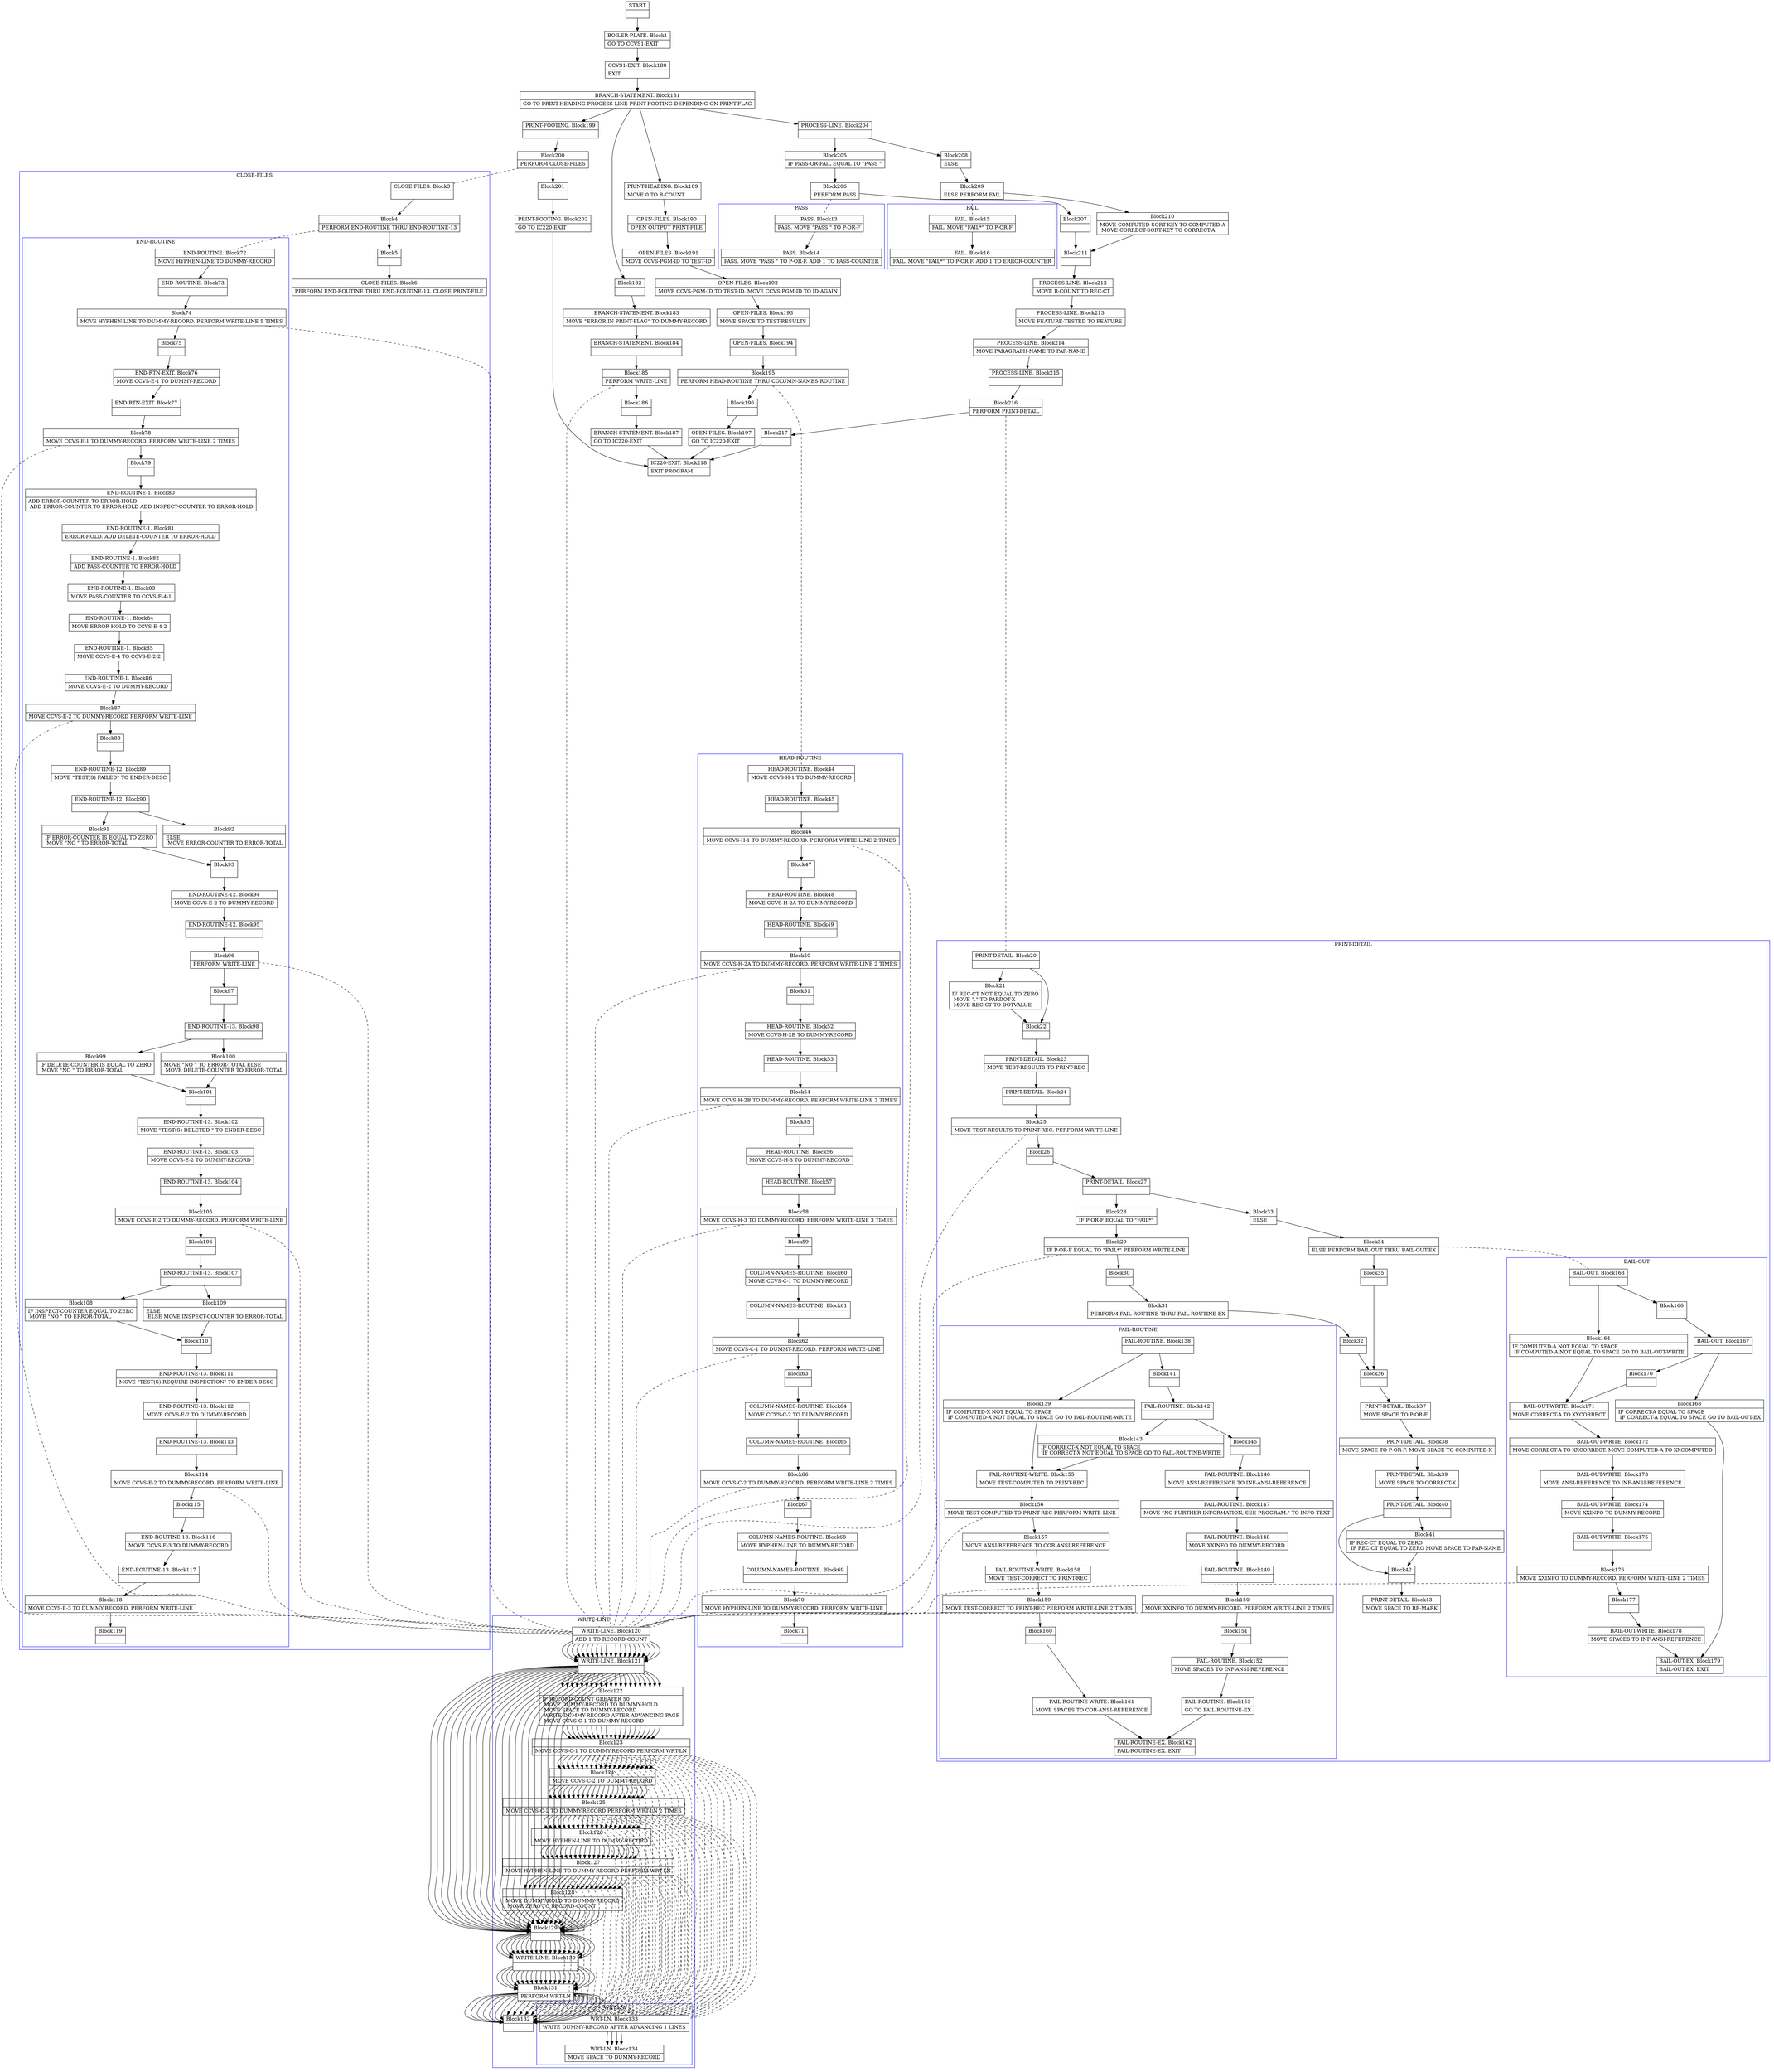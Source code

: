 digraph Cfg {
compound=true;
node [
shape = "record"
]

edge [
arrowtail = "empty"
]
Block0 [
label = "{START|}"
]
Block1 [
label = "{BOILER-PLATE. Block1|    GO TO CCVS1-EXIT\l}"
]
Block180 [
label = "{CCVS1-EXIT. Block180|    EXIT\l}"
]
Block181 [
label = "{BRANCH-STATEMENT. Block181|    GO TO PRINT-HEADING  PROCESS-LINE  PRINT-FOOTING          DEPENDING ON PRINT-FLAG\l}"
]
Block182 [
label = "{Block182|}"
]
Block183 [
label = "{BRANCH-STATEMENT. Block183|    MOVE \"ERROR IN PRINT-FLAG\" TO DUMMY-RECORD\l}"
]
Block184 [
label = "{BRANCH-STATEMENT. Block184|}"
]
Block185 [
label = "{Block185|    PERFORM WRITE-LINE\l}"
]
subgraph cluster_29{
color = blue;
label = "WRITE-LINE";
Block120 [
label = "{WRITE-LINE. Block120|    ADD 1 TO RECORD-COUNT\l}"
]
Block121 [
label = "{WRITE-LINE. Block121|}"
]
Block122 [
label = "{Block122|    IF RECORD-COUNT GREATER 50\l        MOVE DUMMY-RECORD TO DUMMY-HOLD\l        MOVE SPACE TO DUMMY-RECORD\l        WRITE DUMMY-RECORD AFTER ADVANCING PAGE\l        MOVE CCVS-C-1 TO DUMMY-RECORD\l}"
]
Block123 [
label = "{Block123|        MOVE CCVS-C-1 TO DUMMY-RECORD PERFORM WRT-LN\l}"
]
subgraph cluster_20{
color = blue;
label = "WRT-LN";
Block133 [
label = "{WRT-LN. Block133|    WRITE    DUMMY-RECORD AFTER ADVANCING 1 LINES\l}"
]
Block134 [
label = "{WRT-LN. Block134|    MOVE SPACE TO DUMMY-RECORD\l}"
]
Block133 -> Block134

}
Block123 -> Block133 [style=dashed, arrowhead=none]

Block124 [
label = "{Block124|        MOVE CCVS-C-2 TO DUMMY-RECORD\l}"
]
Block125 [
label = "{Block125|        MOVE CCVS-C-2 TO DUMMY-RECORD PERFORM WRT-LN 2 TIMES\l}"
]
subgraph cluster_21{
color = blue;
label = "WRT-LN";
Block133 [
label = "{WRT-LN. Block133|    WRITE    DUMMY-RECORD AFTER ADVANCING 1 LINES\l}"
]
Block134 [
label = "{WRT-LN. Block134|    MOVE SPACE TO DUMMY-RECORD\l}"
]
Block133 -> Block134

}
Block125 -> Block133 [style=dashed, arrowhead=none]

Block126 [
label = "{Block126|        MOVE HYPHEN-LINE TO DUMMY-RECORD\l}"
]
Block127 [
label = "{Block127|        MOVE HYPHEN-LINE TO DUMMY-RECORD PERFORM WRT-LN\l}"
]
subgraph cluster_22{
color = blue;
label = "WRT-LN";
Block133 [
label = "{WRT-LN. Block133|    WRITE    DUMMY-RECORD AFTER ADVANCING 1 LINES\l}"
]
Block134 [
label = "{WRT-LN. Block134|    MOVE SPACE TO DUMMY-RECORD\l}"
]
Block133 -> Block134

}
Block127 -> Block133 [style=dashed, arrowhead=none]

Block128 [
label = "{Block128|        MOVE DUMMY-HOLD TO DUMMY-RECORD\l        MOVE ZERO TO RECORD-COUNT\l}"
]
Block129 [
label = "{Block129|}"
]
Block130 [
label = "{WRITE-LINE. Block130|}"
]
Block131 [
label = "{Block131|    PERFORM WRT-LN\l}"
]
subgraph cluster_23{
color = blue;
label = "WRT-LN";
Block133 [
label = "{WRT-LN. Block133|    WRITE    DUMMY-RECORD AFTER ADVANCING 1 LINES\l}"
]
Block134 [
label = "{WRT-LN. Block134|    MOVE SPACE TO DUMMY-RECORD\l}"
]
Block133 -> Block134

}
Block131 -> Block133 [style=dashed, arrowhead=none]

Block132 [
label = "{Block132|}"
]
Block120 -> Block121
Block121 -> Block122
Block121 -> Block129
Block122 -> Block123
Block123 -> Block124
Block124 -> Block125
Block125 -> Block126
Block126 -> Block127
Block127 -> Block128
Block128 -> Block129
Block129 -> Block130
Block130 -> Block131
Block131 -> Block132

}
Block185 -> Block120 [style=dashed, arrowhead=none]

Block186 [
label = "{Block186|}"
]
Block187 [
label = "{BRANCH-STATEMENT. Block187|    GO TO IC220-EXIT\l}"
]
Block218 [
label = "{IC220-EXIT. Block218|    EXIT PROGRAM\l}"
]
Block189 [
label = "{PRINT-HEADING. Block189|    MOVE 0 TO R-COUNT\l}"
]
Block190 [
label = "{OPEN-FILES. Block190|    OPEN     OUTPUT PRINT-FILE\l}"
]
Block191 [
label = "{OPEN-FILES. Block191|    MOVE CCVS-PGM-ID TO TEST-ID\l}"
]
Block192 [
label = "{OPEN-FILES. Block192|    MOVE CCVS-PGM-ID TO TEST-ID. MOVE CCVS-PGM-ID TO ID-AGAIN\l}"
]
Block193 [
label = "{OPEN-FILES. Block193|    MOVE    SPACE TO TEST-RESULTS\l}"
]
Block194 [
label = "{OPEN-FILES. Block194|}"
]
Block195 [
label = "{Block195|    PERFORM  HEAD-ROUTINE THRU COLUMN-NAMES-ROUTINE\l}"
]
subgraph cluster_30{
color = blue;
label = "HEAD-ROUTINE";
Block44 [
label = "{HEAD-ROUTINE. Block44|    MOVE CCVS-H-1  TO DUMMY-RECORD\l}"
]
Block45 [
label = "{HEAD-ROUTINE. Block45|}"
]
Block46 [
label = "{Block46|    MOVE CCVS-H-1  TO DUMMY-RECORD. PERFORM WRITE-LINE 2 TIMES\l}"
]
subgraph cluster_6{
color = blue;
label = "WRITE-LINE";
Block120 [
label = "{WRITE-LINE. Block120|    ADD 1 TO RECORD-COUNT\l}"
]
Block121 [
label = "{WRITE-LINE. Block121|}"
]
Block122 [
label = "{Block122|    IF RECORD-COUNT GREATER 50\l        MOVE DUMMY-RECORD TO DUMMY-HOLD\l        MOVE SPACE TO DUMMY-RECORD\l        WRITE DUMMY-RECORD AFTER ADVANCING PAGE\l        MOVE CCVS-C-1 TO DUMMY-RECORD\l}"
]
Block123 [
label = "{Block123|        MOVE CCVS-C-1 TO DUMMY-RECORD PERFORM WRT-LN\l}"
]
Block123 -> Block133 [style=dashed, arrowhead=none]

Block124 [
label = "{Block124|        MOVE CCVS-C-2 TO DUMMY-RECORD\l}"
]
Block125 [
label = "{Block125|        MOVE CCVS-C-2 TO DUMMY-RECORD PERFORM WRT-LN 2 TIMES\l}"
]
Block125 -> Block133 [style=dashed, arrowhead=none]

Block126 [
label = "{Block126|        MOVE HYPHEN-LINE TO DUMMY-RECORD\l}"
]
Block127 [
label = "{Block127|        MOVE HYPHEN-LINE TO DUMMY-RECORD PERFORM WRT-LN\l}"
]
Block127 -> Block133 [style=dashed, arrowhead=none]

Block128 [
label = "{Block128|        MOVE DUMMY-HOLD TO DUMMY-RECORD\l        MOVE ZERO TO RECORD-COUNT\l}"
]
Block129 [
label = "{Block129|}"
]
Block130 [
label = "{WRITE-LINE. Block130|}"
]
Block131 [
label = "{Block131|    PERFORM WRT-LN\l}"
]
Block131 -> Block133 [style=dashed, arrowhead=none]

Block132 [
label = "{Block132|}"
]
Block120 -> Block121
Block121 -> Block122
Block121 -> Block129
Block122 -> Block123
Block123 -> Block124
Block124 -> Block125
Block125 -> Block126
Block126 -> Block127
Block127 -> Block128
Block128 -> Block129
Block129 -> Block130
Block130 -> Block131
Block131 -> Block132

}
Block46 -> Block120 [style=dashed, arrowhead=none]

Block47 [
label = "{Block47|}"
]
Block48 [
label = "{HEAD-ROUTINE. Block48|    MOVE CCVS-H-2A TO DUMMY-RECORD\l}"
]
Block49 [
label = "{HEAD-ROUTINE. Block49|}"
]
Block50 [
label = "{Block50|    MOVE CCVS-H-2A TO DUMMY-RECORD. PERFORM WRITE-LINE 2 TIMES\l}"
]
subgraph cluster_7{
color = blue;
label = "WRITE-LINE";
Block120 [
label = "{WRITE-LINE. Block120|    ADD 1 TO RECORD-COUNT\l}"
]
Block121 [
label = "{WRITE-LINE. Block121|}"
]
Block122 [
label = "{Block122|    IF RECORD-COUNT GREATER 50\l        MOVE DUMMY-RECORD TO DUMMY-HOLD\l        MOVE SPACE TO DUMMY-RECORD\l        WRITE DUMMY-RECORD AFTER ADVANCING PAGE\l        MOVE CCVS-C-1 TO DUMMY-RECORD\l}"
]
Block123 [
label = "{Block123|        MOVE CCVS-C-1 TO DUMMY-RECORD PERFORM WRT-LN\l}"
]
Block123 -> Block133 [style=dashed, arrowhead=none]

Block124 [
label = "{Block124|        MOVE CCVS-C-2 TO DUMMY-RECORD\l}"
]
Block125 [
label = "{Block125|        MOVE CCVS-C-2 TO DUMMY-RECORD PERFORM WRT-LN 2 TIMES\l}"
]
Block125 -> Block133 [style=dashed, arrowhead=none]

Block126 [
label = "{Block126|        MOVE HYPHEN-LINE TO DUMMY-RECORD\l}"
]
Block127 [
label = "{Block127|        MOVE HYPHEN-LINE TO DUMMY-RECORD PERFORM WRT-LN\l}"
]
Block127 -> Block133 [style=dashed, arrowhead=none]

Block128 [
label = "{Block128|        MOVE DUMMY-HOLD TO DUMMY-RECORD\l        MOVE ZERO TO RECORD-COUNT\l}"
]
Block129 [
label = "{Block129|}"
]
Block130 [
label = "{WRITE-LINE. Block130|}"
]
Block131 [
label = "{Block131|    PERFORM WRT-LN\l}"
]
Block131 -> Block133 [style=dashed, arrowhead=none]

Block132 [
label = "{Block132|}"
]
Block120 -> Block121
Block121 -> Block122
Block121 -> Block129
Block122 -> Block123
Block123 -> Block124
Block124 -> Block125
Block125 -> Block126
Block126 -> Block127
Block127 -> Block128
Block128 -> Block129
Block129 -> Block130
Block130 -> Block131
Block131 -> Block132

}
Block50 -> Block120 [style=dashed, arrowhead=none]

Block51 [
label = "{Block51|}"
]
Block52 [
label = "{HEAD-ROUTINE. Block52|    MOVE CCVS-H-2B TO DUMMY-RECORD\l}"
]
Block53 [
label = "{HEAD-ROUTINE. Block53|}"
]
Block54 [
label = "{Block54|    MOVE CCVS-H-2B TO DUMMY-RECORD. PERFORM WRITE-LINE 3 TIMES\l}"
]
subgraph cluster_8{
color = blue;
label = "WRITE-LINE";
Block120 [
label = "{WRITE-LINE. Block120|    ADD 1 TO RECORD-COUNT\l}"
]
Block121 [
label = "{WRITE-LINE. Block121|}"
]
Block122 [
label = "{Block122|    IF RECORD-COUNT GREATER 50\l        MOVE DUMMY-RECORD TO DUMMY-HOLD\l        MOVE SPACE TO DUMMY-RECORD\l        WRITE DUMMY-RECORD AFTER ADVANCING PAGE\l        MOVE CCVS-C-1 TO DUMMY-RECORD\l}"
]
Block123 [
label = "{Block123|        MOVE CCVS-C-1 TO DUMMY-RECORD PERFORM WRT-LN\l}"
]
Block123 -> Block133 [style=dashed, arrowhead=none]

Block124 [
label = "{Block124|        MOVE CCVS-C-2 TO DUMMY-RECORD\l}"
]
Block125 [
label = "{Block125|        MOVE CCVS-C-2 TO DUMMY-RECORD PERFORM WRT-LN 2 TIMES\l}"
]
Block125 -> Block133 [style=dashed, arrowhead=none]

Block126 [
label = "{Block126|        MOVE HYPHEN-LINE TO DUMMY-RECORD\l}"
]
Block127 [
label = "{Block127|        MOVE HYPHEN-LINE TO DUMMY-RECORD PERFORM WRT-LN\l}"
]
Block127 -> Block133 [style=dashed, arrowhead=none]

Block128 [
label = "{Block128|        MOVE DUMMY-HOLD TO DUMMY-RECORD\l        MOVE ZERO TO RECORD-COUNT\l}"
]
Block129 [
label = "{Block129|}"
]
Block130 [
label = "{WRITE-LINE. Block130|}"
]
Block131 [
label = "{Block131|    PERFORM WRT-LN\l}"
]
Block131 -> Block133 [style=dashed, arrowhead=none]

Block132 [
label = "{Block132|}"
]
Block120 -> Block121
Block121 -> Block122
Block121 -> Block129
Block122 -> Block123
Block123 -> Block124
Block124 -> Block125
Block125 -> Block126
Block126 -> Block127
Block127 -> Block128
Block128 -> Block129
Block129 -> Block130
Block130 -> Block131
Block131 -> Block132

}
Block54 -> Block120 [style=dashed, arrowhead=none]

Block55 [
label = "{Block55|}"
]
Block56 [
label = "{HEAD-ROUTINE. Block56|    MOVE CCVS-H-3  TO DUMMY-RECORD\l}"
]
Block57 [
label = "{HEAD-ROUTINE. Block57|}"
]
Block58 [
label = "{Block58|    MOVE CCVS-H-3  TO DUMMY-RECORD. PERFORM WRITE-LINE 3 TIMES\l}"
]
subgraph cluster_9{
color = blue;
label = "WRITE-LINE";
Block120 [
label = "{WRITE-LINE. Block120|    ADD 1 TO RECORD-COUNT\l}"
]
Block121 [
label = "{WRITE-LINE. Block121|}"
]
Block122 [
label = "{Block122|    IF RECORD-COUNT GREATER 50\l        MOVE DUMMY-RECORD TO DUMMY-HOLD\l        MOVE SPACE TO DUMMY-RECORD\l        WRITE DUMMY-RECORD AFTER ADVANCING PAGE\l        MOVE CCVS-C-1 TO DUMMY-RECORD\l}"
]
Block123 [
label = "{Block123|        MOVE CCVS-C-1 TO DUMMY-RECORD PERFORM WRT-LN\l}"
]
Block123 -> Block133 [style=dashed, arrowhead=none]

Block124 [
label = "{Block124|        MOVE CCVS-C-2 TO DUMMY-RECORD\l}"
]
Block125 [
label = "{Block125|        MOVE CCVS-C-2 TO DUMMY-RECORD PERFORM WRT-LN 2 TIMES\l}"
]
Block125 -> Block133 [style=dashed, arrowhead=none]

Block126 [
label = "{Block126|        MOVE HYPHEN-LINE TO DUMMY-RECORD\l}"
]
Block127 [
label = "{Block127|        MOVE HYPHEN-LINE TO DUMMY-RECORD PERFORM WRT-LN\l}"
]
Block127 -> Block133 [style=dashed, arrowhead=none]

Block128 [
label = "{Block128|        MOVE DUMMY-HOLD TO DUMMY-RECORD\l        MOVE ZERO TO RECORD-COUNT\l}"
]
Block129 [
label = "{Block129|}"
]
Block130 [
label = "{WRITE-LINE. Block130|}"
]
Block131 [
label = "{Block131|    PERFORM WRT-LN\l}"
]
Block131 -> Block133 [style=dashed, arrowhead=none]

Block132 [
label = "{Block132|}"
]
Block120 -> Block121
Block121 -> Block122
Block121 -> Block129
Block122 -> Block123
Block123 -> Block124
Block124 -> Block125
Block125 -> Block126
Block126 -> Block127
Block127 -> Block128
Block128 -> Block129
Block129 -> Block130
Block130 -> Block131
Block131 -> Block132

}
Block58 -> Block120 [style=dashed, arrowhead=none]

Block59 [
label = "{Block59|}"
]
Block60 [
label = "{COLUMN-NAMES-ROUTINE. Block60|    MOVE CCVS-C-1 TO DUMMY-RECORD\l}"
]
Block61 [
label = "{COLUMN-NAMES-ROUTINE. Block61|}"
]
Block62 [
label = "{Block62|    MOVE CCVS-C-1 TO DUMMY-RECORD. PERFORM WRITE-LINE\l}"
]
subgraph cluster_10{
color = blue;
label = "WRITE-LINE";
Block120 [
label = "{WRITE-LINE. Block120|    ADD 1 TO RECORD-COUNT\l}"
]
Block121 [
label = "{WRITE-LINE. Block121|}"
]
Block122 [
label = "{Block122|    IF RECORD-COUNT GREATER 50\l        MOVE DUMMY-RECORD TO DUMMY-HOLD\l        MOVE SPACE TO DUMMY-RECORD\l        WRITE DUMMY-RECORD AFTER ADVANCING PAGE\l        MOVE CCVS-C-1 TO DUMMY-RECORD\l}"
]
Block123 [
label = "{Block123|        MOVE CCVS-C-1 TO DUMMY-RECORD PERFORM WRT-LN\l}"
]
Block123 -> Block133 [style=dashed, arrowhead=none]

Block124 [
label = "{Block124|        MOVE CCVS-C-2 TO DUMMY-RECORD\l}"
]
Block125 [
label = "{Block125|        MOVE CCVS-C-2 TO DUMMY-RECORD PERFORM WRT-LN 2 TIMES\l}"
]
Block125 -> Block133 [style=dashed, arrowhead=none]

Block126 [
label = "{Block126|        MOVE HYPHEN-LINE TO DUMMY-RECORD\l}"
]
Block127 [
label = "{Block127|        MOVE HYPHEN-LINE TO DUMMY-RECORD PERFORM WRT-LN\l}"
]
Block127 -> Block133 [style=dashed, arrowhead=none]

Block128 [
label = "{Block128|        MOVE DUMMY-HOLD TO DUMMY-RECORD\l        MOVE ZERO TO RECORD-COUNT\l}"
]
Block129 [
label = "{Block129|}"
]
Block130 [
label = "{WRITE-LINE. Block130|}"
]
Block131 [
label = "{Block131|    PERFORM WRT-LN\l}"
]
Block131 -> Block133 [style=dashed, arrowhead=none]

Block132 [
label = "{Block132|}"
]
Block120 -> Block121
Block121 -> Block122
Block121 -> Block129
Block122 -> Block123
Block123 -> Block124
Block124 -> Block125
Block125 -> Block126
Block126 -> Block127
Block127 -> Block128
Block128 -> Block129
Block129 -> Block130
Block130 -> Block131
Block131 -> Block132

}
Block62 -> Block120 [style=dashed, arrowhead=none]

Block63 [
label = "{Block63|}"
]
Block64 [
label = "{COLUMN-NAMES-ROUTINE. Block64|    MOVE CCVS-C-2 TO DUMMY-RECORD\l}"
]
Block65 [
label = "{COLUMN-NAMES-ROUTINE. Block65|}"
]
Block66 [
label = "{Block66|    MOVE CCVS-C-2 TO DUMMY-RECORD. PERFORM WRITE-LINE 2 TIMES\l}"
]
subgraph cluster_11{
color = blue;
label = "WRITE-LINE";
Block120 [
label = "{WRITE-LINE. Block120|    ADD 1 TO RECORD-COUNT\l}"
]
Block121 [
label = "{WRITE-LINE. Block121|}"
]
Block122 [
label = "{Block122|    IF RECORD-COUNT GREATER 50\l        MOVE DUMMY-RECORD TO DUMMY-HOLD\l        MOVE SPACE TO DUMMY-RECORD\l        WRITE DUMMY-RECORD AFTER ADVANCING PAGE\l        MOVE CCVS-C-1 TO DUMMY-RECORD\l}"
]
Block123 [
label = "{Block123|        MOVE CCVS-C-1 TO DUMMY-RECORD PERFORM WRT-LN\l}"
]
Block123 -> Block133 [style=dashed, arrowhead=none]

Block124 [
label = "{Block124|        MOVE CCVS-C-2 TO DUMMY-RECORD\l}"
]
Block125 [
label = "{Block125|        MOVE CCVS-C-2 TO DUMMY-RECORD PERFORM WRT-LN 2 TIMES\l}"
]
Block125 -> Block133 [style=dashed, arrowhead=none]

Block126 [
label = "{Block126|        MOVE HYPHEN-LINE TO DUMMY-RECORD\l}"
]
Block127 [
label = "{Block127|        MOVE HYPHEN-LINE TO DUMMY-RECORD PERFORM WRT-LN\l}"
]
Block127 -> Block133 [style=dashed, arrowhead=none]

Block128 [
label = "{Block128|        MOVE DUMMY-HOLD TO DUMMY-RECORD\l        MOVE ZERO TO RECORD-COUNT\l}"
]
Block129 [
label = "{Block129|}"
]
Block130 [
label = "{WRITE-LINE. Block130|}"
]
Block131 [
label = "{Block131|    PERFORM WRT-LN\l}"
]
Block131 -> Block133 [style=dashed, arrowhead=none]

Block132 [
label = "{Block132|}"
]
Block120 -> Block121
Block121 -> Block122
Block121 -> Block129
Block122 -> Block123
Block123 -> Block124
Block124 -> Block125
Block125 -> Block126
Block126 -> Block127
Block127 -> Block128
Block128 -> Block129
Block129 -> Block130
Block130 -> Block131
Block131 -> Block132

}
Block66 -> Block120 [style=dashed, arrowhead=none]

Block67 [
label = "{Block67|}"
]
Block68 [
label = "{COLUMN-NAMES-ROUTINE. Block68|    MOVE HYPHEN-LINE TO DUMMY-RECORD\l}"
]
Block69 [
label = "{COLUMN-NAMES-ROUTINE. Block69|}"
]
Block70 [
label = "{Block70|    MOVE HYPHEN-LINE TO DUMMY-RECORD. PERFORM WRITE-LINE\l}"
]
subgraph cluster_12{
color = blue;
label = "WRITE-LINE";
Block120 [
label = "{WRITE-LINE. Block120|    ADD 1 TO RECORD-COUNT\l}"
]
Block121 [
label = "{WRITE-LINE. Block121|}"
]
Block122 [
label = "{Block122|    IF RECORD-COUNT GREATER 50\l        MOVE DUMMY-RECORD TO DUMMY-HOLD\l        MOVE SPACE TO DUMMY-RECORD\l        WRITE DUMMY-RECORD AFTER ADVANCING PAGE\l        MOVE CCVS-C-1 TO DUMMY-RECORD\l}"
]
Block123 [
label = "{Block123|        MOVE CCVS-C-1 TO DUMMY-RECORD PERFORM WRT-LN\l}"
]
Block123 -> Block133 [style=dashed, arrowhead=none]

Block124 [
label = "{Block124|        MOVE CCVS-C-2 TO DUMMY-RECORD\l}"
]
Block125 [
label = "{Block125|        MOVE CCVS-C-2 TO DUMMY-RECORD PERFORM WRT-LN 2 TIMES\l}"
]
Block125 -> Block133 [style=dashed, arrowhead=none]

Block126 [
label = "{Block126|        MOVE HYPHEN-LINE TO DUMMY-RECORD\l}"
]
Block127 [
label = "{Block127|        MOVE HYPHEN-LINE TO DUMMY-RECORD PERFORM WRT-LN\l}"
]
Block127 -> Block133 [style=dashed, arrowhead=none]

Block128 [
label = "{Block128|        MOVE DUMMY-HOLD TO DUMMY-RECORD\l        MOVE ZERO TO RECORD-COUNT\l}"
]
Block129 [
label = "{Block129|}"
]
Block130 [
label = "{WRITE-LINE. Block130|}"
]
Block131 [
label = "{Block131|    PERFORM WRT-LN\l}"
]
Block131 -> Block133 [style=dashed, arrowhead=none]

Block132 [
label = "{Block132|}"
]
Block120 -> Block121
Block121 -> Block122
Block121 -> Block129
Block122 -> Block123
Block123 -> Block124
Block124 -> Block125
Block125 -> Block126
Block126 -> Block127
Block127 -> Block128
Block128 -> Block129
Block129 -> Block130
Block130 -> Block131
Block131 -> Block132

}
Block70 -> Block120 [style=dashed, arrowhead=none]

Block71 [
label = "{Block71|}"
]
Block44 -> Block45
Block45 -> Block46
Block46 -> Block47
Block47 -> Block48
Block48 -> Block49
Block49 -> Block50
Block50 -> Block51
Block51 -> Block52
Block52 -> Block53
Block53 -> Block54
Block54 -> Block55
Block55 -> Block56
Block56 -> Block57
Block57 -> Block58
Block58 -> Block59
Block59 -> Block60
Block60 -> Block61
Block61 -> Block62
Block62 -> Block63
Block63 -> Block64
Block64 -> Block65
Block65 -> Block66
Block66 -> Block67
Block67 -> Block68
Block68 -> Block69
Block69 -> Block70
Block70 -> Block71

}
Block195 -> Block44 [style=dashed, arrowhead=none]

Block196 [
label = "{Block196|}"
]
Block197 [
label = "{OPEN-FILES. Block197|    GO TO IC220-EXIT\l}"
]
Block204 [
label = "{PROCESS-LINE. Block204|}"
]
Block205 [
label = "{Block205|    IF PASS-OR-FAIL EQUAL TO \"PASS \"\l}"
]
Block206 [
label = "{Block206|        PERFORM PASS\l}"
]
subgraph cluster_32{
color = blue;
label = "PASS";
Block13 [
label = "{PASS. Block13|PASS.  MOVE \"PASS \" TO P-OR-F\l}"
]
Block14 [
label = "{PASS. Block14|PASS.  MOVE \"PASS \" TO P-OR-F.  ADD 1 TO PASS-COUNTER\l}"
]
Block13 -> Block14

}
Block206 -> Block13 [style=dashed, arrowhead=none]

Block207 [
label = "{Block207|}"
]
Block211 [
label = "{Block211|}"
]
Block212 [
label = "{PROCESS-LINE. Block212|    MOVE R-COUNT TO REC-CT\l}"
]
Block213 [
label = "{PROCESS-LINE. Block213|    MOVE FEATURE-TESTED TO FEATURE\l}"
]
Block214 [
label = "{PROCESS-LINE. Block214|    MOVE PARAGRAPH-NAME TO PAR-NAME\l}"
]
Block215 [
label = "{PROCESS-LINE. Block215|}"
]
Block216 [
label = "{Block216|    PERFORM PRINT-DETAIL\l}"
]
subgraph cluster_34{
color = blue;
label = "PRINT-DETAIL";
Block20 [
label = "{PRINT-DETAIL. Block20|}"
]
Block21 [
label = "{Block21|    IF REC-CT NOT EQUAL TO ZERO\l            MOVE \".\" TO PARDOT-X\l            MOVE REC-CT TO DOTVALUE\l}"
]
Block22 [
label = "{Block22|}"
]
Block23 [
label = "{PRINT-DETAIL. Block23|    MOVE     TEST-RESULTS TO PRINT-REC\l}"
]
Block24 [
label = "{PRINT-DETAIL. Block24|}"
]
Block25 [
label = "{Block25|    MOVE     TEST-RESULTS TO PRINT-REC. PERFORM WRITE-LINE\l}"
]
subgraph cluster_2{
color = blue;
label = "WRITE-LINE";
Block120 [
label = "{WRITE-LINE. Block120|    ADD 1 TO RECORD-COUNT\l}"
]
Block121 [
label = "{WRITE-LINE. Block121|}"
]
Block122 [
label = "{Block122|    IF RECORD-COUNT GREATER 50\l        MOVE DUMMY-RECORD TO DUMMY-HOLD\l        MOVE SPACE TO DUMMY-RECORD\l        WRITE DUMMY-RECORD AFTER ADVANCING PAGE\l        MOVE CCVS-C-1 TO DUMMY-RECORD\l}"
]
Block123 [
label = "{Block123|        MOVE CCVS-C-1 TO DUMMY-RECORD PERFORM WRT-LN\l}"
]
Block123 -> Block133 [style=dashed, arrowhead=none]

Block124 [
label = "{Block124|        MOVE CCVS-C-2 TO DUMMY-RECORD\l}"
]
Block125 [
label = "{Block125|        MOVE CCVS-C-2 TO DUMMY-RECORD PERFORM WRT-LN 2 TIMES\l}"
]
Block125 -> Block133 [style=dashed, arrowhead=none]

Block126 [
label = "{Block126|        MOVE HYPHEN-LINE TO DUMMY-RECORD\l}"
]
Block127 [
label = "{Block127|        MOVE HYPHEN-LINE TO DUMMY-RECORD PERFORM WRT-LN\l}"
]
Block127 -> Block133 [style=dashed, arrowhead=none]

Block128 [
label = "{Block128|        MOVE DUMMY-HOLD TO DUMMY-RECORD\l        MOVE ZERO TO RECORD-COUNT\l}"
]
Block129 [
label = "{Block129|}"
]
Block130 [
label = "{WRITE-LINE. Block130|}"
]
Block131 [
label = "{Block131|    PERFORM WRT-LN\l}"
]
Block131 -> Block133 [style=dashed, arrowhead=none]

Block132 [
label = "{Block132|}"
]
Block120 -> Block121
Block121 -> Block122
Block121 -> Block129
Block122 -> Block123
Block123 -> Block124
Block124 -> Block125
Block125 -> Block126
Block126 -> Block127
Block127 -> Block128
Block128 -> Block129
Block129 -> Block130
Block130 -> Block131
Block131 -> Block132

}
Block25 -> Block120 [style=dashed, arrowhead=none]

Block26 [
label = "{Block26|}"
]
Block27 [
label = "{PRINT-DETAIL. Block27|}"
]
Block28 [
label = "{Block28|    IF P-OR-F EQUAL TO \"FAIL*\"\l}"
]
Block29 [
label = "{Block29|    IF P-OR-F EQUAL TO \"FAIL*\"  PERFORM WRITE-LINE\l}"
]
subgraph cluster_3{
color = blue;
label = "WRITE-LINE";
Block120 [
label = "{WRITE-LINE. Block120|    ADD 1 TO RECORD-COUNT\l}"
]
Block121 [
label = "{WRITE-LINE. Block121|}"
]
Block122 [
label = "{Block122|    IF RECORD-COUNT GREATER 50\l        MOVE DUMMY-RECORD TO DUMMY-HOLD\l        MOVE SPACE TO DUMMY-RECORD\l        WRITE DUMMY-RECORD AFTER ADVANCING PAGE\l        MOVE CCVS-C-1 TO DUMMY-RECORD\l}"
]
Block123 [
label = "{Block123|        MOVE CCVS-C-1 TO DUMMY-RECORD PERFORM WRT-LN\l}"
]
Block123 -> Block133 [style=dashed, arrowhead=none]

Block124 [
label = "{Block124|        MOVE CCVS-C-2 TO DUMMY-RECORD\l}"
]
Block125 [
label = "{Block125|        MOVE CCVS-C-2 TO DUMMY-RECORD PERFORM WRT-LN 2 TIMES\l}"
]
Block125 -> Block133 [style=dashed, arrowhead=none]

Block126 [
label = "{Block126|        MOVE HYPHEN-LINE TO DUMMY-RECORD\l}"
]
Block127 [
label = "{Block127|        MOVE HYPHEN-LINE TO DUMMY-RECORD PERFORM WRT-LN\l}"
]
Block127 -> Block133 [style=dashed, arrowhead=none]

Block128 [
label = "{Block128|        MOVE DUMMY-HOLD TO DUMMY-RECORD\l        MOVE ZERO TO RECORD-COUNT\l}"
]
Block129 [
label = "{Block129|}"
]
Block130 [
label = "{WRITE-LINE. Block130|}"
]
Block131 [
label = "{Block131|    PERFORM WRT-LN\l}"
]
Block131 -> Block133 [style=dashed, arrowhead=none]

Block132 [
label = "{Block132|}"
]
Block120 -> Block121
Block121 -> Block122
Block121 -> Block129
Block122 -> Block123
Block123 -> Block124
Block124 -> Block125
Block125 -> Block126
Block126 -> Block127
Block127 -> Block128
Block128 -> Block129
Block129 -> Block130
Block130 -> Block131
Block131 -> Block132

}
Block29 -> Block120 [style=dashed, arrowhead=none]

Block30 [
label = "{Block30|}"
]
Block31 [
label = "{Block31|       PERFORM FAIL-ROUTINE THRU FAIL-ROUTINE-EX\l}"
]
subgraph cluster_4{
color = blue;
label = "FAIL-ROUTINE";
Block138 [
label = "{FAIL-ROUTINE. Block138|}"
]
Block139 [
label = "{Block139|    IF   COMPUTED-X NOT EQUAL TO SPACE\l    IF   COMPUTED-X NOT EQUAL TO SPACE GO TO FAIL-ROUTINE-WRITE\l}"
]
Block155 [
label = "{FAIL-ROUTINE-WRITE. Block155|    MOVE   TEST-COMPUTED TO PRINT-REC\l}"
]
Block156 [
label = "{Block156|    MOVE   TEST-COMPUTED TO PRINT-REC PERFORM WRITE-LINE\l}"
]
subgraph cluster_26{
color = blue;
label = "WRITE-LINE";
Block120 [
label = "{WRITE-LINE. Block120|    ADD 1 TO RECORD-COUNT\l}"
]
Block121 [
label = "{WRITE-LINE. Block121|}"
]
Block122 [
label = "{Block122|    IF RECORD-COUNT GREATER 50\l        MOVE DUMMY-RECORD TO DUMMY-HOLD\l        MOVE SPACE TO DUMMY-RECORD\l        WRITE DUMMY-RECORD AFTER ADVANCING PAGE\l        MOVE CCVS-C-1 TO DUMMY-RECORD\l}"
]
Block123 [
label = "{Block123|        MOVE CCVS-C-1 TO DUMMY-RECORD PERFORM WRT-LN\l}"
]
Block123 -> Block133 [style=dashed, arrowhead=none]

Block124 [
label = "{Block124|        MOVE CCVS-C-2 TO DUMMY-RECORD\l}"
]
Block125 [
label = "{Block125|        MOVE CCVS-C-2 TO DUMMY-RECORD PERFORM WRT-LN 2 TIMES\l}"
]
Block125 -> Block133 [style=dashed, arrowhead=none]

Block126 [
label = "{Block126|        MOVE HYPHEN-LINE TO DUMMY-RECORD\l}"
]
Block127 [
label = "{Block127|        MOVE HYPHEN-LINE TO DUMMY-RECORD PERFORM WRT-LN\l}"
]
Block127 -> Block133 [style=dashed, arrowhead=none]

Block128 [
label = "{Block128|        MOVE DUMMY-HOLD TO DUMMY-RECORD\l        MOVE ZERO TO RECORD-COUNT\l}"
]
Block129 [
label = "{Block129|}"
]
Block130 [
label = "{WRITE-LINE. Block130|}"
]
Block131 [
label = "{Block131|    PERFORM WRT-LN\l}"
]
Block131 -> Block133 [style=dashed, arrowhead=none]

Block132 [
label = "{Block132|}"
]
Block120 -> Block121
Block121 -> Block122
Block121 -> Block129
Block122 -> Block123
Block123 -> Block124
Block124 -> Block125
Block125 -> Block126
Block126 -> Block127
Block127 -> Block128
Block128 -> Block129
Block129 -> Block130
Block130 -> Block131
Block131 -> Block132

}
Block156 -> Block120 [style=dashed, arrowhead=none]

Block157 [
label = "{Block157|    MOVE   ANSI-REFERENCE TO COR-ANSI-REFERENCE\l}"
]
Block158 [
label = "{FAIL-ROUTINE-WRITE. Block158|    MOVE   TEST-CORRECT TO PRINT-REC\l}"
]
Block159 [
label = "{Block159|    MOVE   TEST-CORRECT TO PRINT-REC PERFORM WRITE-LINE 2 TIMES\l}"
]
subgraph cluster_27{
color = blue;
label = "WRITE-LINE";
Block120 [
label = "{WRITE-LINE. Block120|    ADD 1 TO RECORD-COUNT\l}"
]
Block121 [
label = "{WRITE-LINE. Block121|}"
]
Block122 [
label = "{Block122|    IF RECORD-COUNT GREATER 50\l        MOVE DUMMY-RECORD TO DUMMY-HOLD\l        MOVE SPACE TO DUMMY-RECORD\l        WRITE DUMMY-RECORD AFTER ADVANCING PAGE\l        MOVE CCVS-C-1 TO DUMMY-RECORD\l}"
]
Block123 [
label = "{Block123|        MOVE CCVS-C-1 TO DUMMY-RECORD PERFORM WRT-LN\l}"
]
Block123 -> Block133 [style=dashed, arrowhead=none]

Block124 [
label = "{Block124|        MOVE CCVS-C-2 TO DUMMY-RECORD\l}"
]
Block125 [
label = "{Block125|        MOVE CCVS-C-2 TO DUMMY-RECORD PERFORM WRT-LN 2 TIMES\l}"
]
Block125 -> Block133 [style=dashed, arrowhead=none]

Block126 [
label = "{Block126|        MOVE HYPHEN-LINE TO DUMMY-RECORD\l}"
]
Block127 [
label = "{Block127|        MOVE HYPHEN-LINE TO DUMMY-RECORD PERFORM WRT-LN\l}"
]
Block127 -> Block133 [style=dashed, arrowhead=none]

Block128 [
label = "{Block128|        MOVE DUMMY-HOLD TO DUMMY-RECORD\l        MOVE ZERO TO RECORD-COUNT\l}"
]
Block129 [
label = "{Block129|}"
]
Block130 [
label = "{WRITE-LINE. Block130|}"
]
Block131 [
label = "{Block131|    PERFORM WRT-LN\l}"
]
Block131 -> Block133 [style=dashed, arrowhead=none]

Block132 [
label = "{Block132|}"
]
Block120 -> Block121
Block121 -> Block122
Block121 -> Block129
Block122 -> Block123
Block123 -> Block124
Block124 -> Block125
Block125 -> Block126
Block126 -> Block127
Block127 -> Block128
Block128 -> Block129
Block129 -> Block130
Block130 -> Block131
Block131 -> Block132

}
Block159 -> Block120 [style=dashed, arrowhead=none]

Block160 [
label = "{Block160|}"
]
Block161 [
label = "{FAIL-ROUTINE-WRITE. Block161|    MOVE   SPACES TO COR-ANSI-REFERENCE\l}"
]
Block162 [
label = "{FAIL-ROUTINE-EX. Block162|FAIL-ROUTINE-EX. EXIT\l}"
]
Block141 [
label = "{Block141|}"
]
Block142 [
label = "{FAIL-ROUTINE. Block142|}"
]
Block143 [
label = "{Block143|    IF     CORRECT-X NOT EQUAL TO SPACE\l    IF     CORRECT-X NOT EQUAL TO SPACE GO TO FAIL-ROUTINE-WRITE\l}"
]
Block145 [
label = "{Block145|}"
]
Block146 [
label = "{FAIL-ROUTINE. Block146|    MOVE   ANSI-REFERENCE TO INF-ANSI-REFERENCE\l}"
]
Block147 [
label = "{FAIL-ROUTINE. Block147|    MOVE  \"NO FURTHER INFORMATION, SEE PROGRAM.\" TO INFO-TEXT\l}"
]
Block148 [
label = "{FAIL-ROUTINE. Block148|    MOVE   XXINFO TO DUMMY-RECORD\l}"
]
Block149 [
label = "{FAIL-ROUTINE. Block149|}"
]
Block150 [
label = "{Block150|    MOVE   XXINFO TO DUMMY-RECORD. PERFORM WRITE-LINE 2 TIMES\l}"
]
subgraph cluster_25{
color = blue;
label = "WRITE-LINE";
Block120 [
label = "{WRITE-LINE. Block120|    ADD 1 TO RECORD-COUNT\l}"
]
Block121 [
label = "{WRITE-LINE. Block121|}"
]
Block122 [
label = "{Block122|    IF RECORD-COUNT GREATER 50\l        MOVE DUMMY-RECORD TO DUMMY-HOLD\l        MOVE SPACE TO DUMMY-RECORD\l        WRITE DUMMY-RECORD AFTER ADVANCING PAGE\l        MOVE CCVS-C-1 TO DUMMY-RECORD\l}"
]
Block123 [
label = "{Block123|        MOVE CCVS-C-1 TO DUMMY-RECORD PERFORM WRT-LN\l}"
]
Block123 -> Block133 [style=dashed, arrowhead=none]

Block124 [
label = "{Block124|        MOVE CCVS-C-2 TO DUMMY-RECORD\l}"
]
Block125 [
label = "{Block125|        MOVE CCVS-C-2 TO DUMMY-RECORD PERFORM WRT-LN 2 TIMES\l}"
]
Block125 -> Block133 [style=dashed, arrowhead=none]

Block126 [
label = "{Block126|        MOVE HYPHEN-LINE TO DUMMY-RECORD\l}"
]
Block127 [
label = "{Block127|        MOVE HYPHEN-LINE TO DUMMY-RECORD PERFORM WRT-LN\l}"
]
Block127 -> Block133 [style=dashed, arrowhead=none]

Block128 [
label = "{Block128|        MOVE DUMMY-HOLD TO DUMMY-RECORD\l        MOVE ZERO TO RECORD-COUNT\l}"
]
Block129 [
label = "{Block129|}"
]
Block130 [
label = "{WRITE-LINE. Block130|}"
]
Block131 [
label = "{Block131|    PERFORM WRT-LN\l}"
]
Block131 -> Block133 [style=dashed, arrowhead=none]

Block132 [
label = "{Block132|}"
]
Block120 -> Block121
Block121 -> Block122
Block121 -> Block129
Block122 -> Block123
Block123 -> Block124
Block124 -> Block125
Block125 -> Block126
Block126 -> Block127
Block127 -> Block128
Block128 -> Block129
Block129 -> Block130
Block130 -> Block131
Block131 -> Block132

}
Block150 -> Block120 [style=dashed, arrowhead=none]

Block151 [
label = "{Block151|}"
]
Block152 [
label = "{FAIL-ROUTINE. Block152|    MOVE   SPACES TO INF-ANSI-REFERENCE\l}"
]
Block153 [
label = "{FAIL-ROUTINE. Block153|    GO TO  FAIL-ROUTINE-EX\l}"
]
Block138 -> Block139
Block138 -> Block141
Block139 -> Block155
Block155 -> Block156
Block156 -> Block157
Block157 -> Block158
Block158 -> Block159
Block159 -> Block160
Block160 -> Block161
Block161 -> Block162
Block141 -> Block142
Block142 -> Block143
Block142 -> Block145
Block143 -> Block155
Block145 -> Block146
Block146 -> Block147
Block147 -> Block148
Block148 -> Block149
Block149 -> Block150
Block150 -> Block151
Block151 -> Block152
Block152 -> Block153
Block153 -> Block162

}
Block31 -> Block138 [style=dashed, arrowhead=none]

Block32 [
label = "{Block32|}"
]
Block36 [
label = "{Block36|}"
]
Block37 [
label = "{PRINT-DETAIL. Block37|    MOVE SPACE TO P-OR-F\l}"
]
Block38 [
label = "{PRINT-DETAIL. Block38|    MOVE SPACE TO P-OR-F. MOVE SPACE TO COMPUTED-X\l}"
]
Block39 [
label = "{PRINT-DETAIL. Block39|    MOVE SPACE TO CORRECT-X\l}"
]
Block40 [
label = "{PRINT-DETAIL. Block40|}"
]
Block41 [
label = "{Block41|    IF     REC-CT EQUAL TO ZERO\l    IF     REC-CT EQUAL TO ZERO  MOVE SPACE TO PAR-NAME\l}"
]
Block42 [
label = "{Block42|}"
]
Block43 [
label = "{PRINT-DETAIL. Block43|    MOVE     SPACE TO RE-MARK\l}"
]
Block33 [
label = "{Block33|         ELSE\l}"
]
Block34 [
label = "{Block34|         ELSE PERFORM BAIL-OUT THRU BAIL-OUT-EX\l}"
]
subgraph cluster_5{
color = blue;
label = "BAIL-OUT";
Block163 [
label = "{BAIL-OUT. Block163|}"
]
Block164 [
label = "{Block164|    IF     COMPUTED-A NOT EQUAL TO SPACE\l    IF     COMPUTED-A NOT EQUAL TO SPACE GO TO BAIL-OUT-WRITE\l}"
]
Block171 [
label = "{BAIL-OUT-WRITE. Block171|    MOVE CORRECT-A TO XXCORRECT\l}"
]
Block172 [
label = "{BAIL-OUT-WRITE. Block172|    MOVE CORRECT-A TO XXCORRECT. MOVE COMPUTED-A TO XXCOMPUTED\l}"
]
Block173 [
label = "{BAIL-OUT-WRITE. Block173|    MOVE   ANSI-REFERENCE TO INF-ANSI-REFERENCE\l}"
]
Block174 [
label = "{BAIL-OUT-WRITE. Block174|    MOVE   XXINFO TO DUMMY-RECORD\l}"
]
Block175 [
label = "{BAIL-OUT-WRITE. Block175|}"
]
Block176 [
label = "{Block176|    MOVE   XXINFO TO DUMMY-RECORD. PERFORM WRITE-LINE 2 TIMES\l}"
]
subgraph cluster_28{
color = blue;
label = "WRITE-LINE";
Block120 [
label = "{WRITE-LINE. Block120|    ADD 1 TO RECORD-COUNT\l}"
]
Block121 [
label = "{WRITE-LINE. Block121|}"
]
Block122 [
label = "{Block122|    IF RECORD-COUNT GREATER 50\l        MOVE DUMMY-RECORD TO DUMMY-HOLD\l        MOVE SPACE TO DUMMY-RECORD\l        WRITE DUMMY-RECORD AFTER ADVANCING PAGE\l        MOVE CCVS-C-1 TO DUMMY-RECORD\l}"
]
Block123 [
label = "{Block123|        MOVE CCVS-C-1 TO DUMMY-RECORD PERFORM WRT-LN\l}"
]
Block123 -> Block133 [style=dashed, arrowhead=none]

Block124 [
label = "{Block124|        MOVE CCVS-C-2 TO DUMMY-RECORD\l}"
]
Block125 [
label = "{Block125|        MOVE CCVS-C-2 TO DUMMY-RECORD PERFORM WRT-LN 2 TIMES\l}"
]
Block125 -> Block133 [style=dashed, arrowhead=none]

Block126 [
label = "{Block126|        MOVE HYPHEN-LINE TO DUMMY-RECORD\l}"
]
Block127 [
label = "{Block127|        MOVE HYPHEN-LINE TO DUMMY-RECORD PERFORM WRT-LN\l}"
]
Block127 -> Block133 [style=dashed, arrowhead=none]

Block128 [
label = "{Block128|        MOVE DUMMY-HOLD TO DUMMY-RECORD\l        MOVE ZERO TO RECORD-COUNT\l}"
]
Block129 [
label = "{Block129|}"
]
Block130 [
label = "{WRITE-LINE. Block130|}"
]
Block131 [
label = "{Block131|    PERFORM WRT-LN\l}"
]
Block131 -> Block133 [style=dashed, arrowhead=none]

Block132 [
label = "{Block132|}"
]
Block120 -> Block121
Block121 -> Block122
Block121 -> Block129
Block122 -> Block123
Block123 -> Block124
Block124 -> Block125
Block125 -> Block126
Block126 -> Block127
Block127 -> Block128
Block128 -> Block129
Block129 -> Block130
Block130 -> Block131
Block131 -> Block132

}
Block176 -> Block120 [style=dashed, arrowhead=none]

Block177 [
label = "{Block177|}"
]
Block178 [
label = "{BAIL-OUT-WRITE. Block178|    MOVE   SPACES TO INF-ANSI-REFERENCE\l}"
]
Block179 [
label = "{BAIL-OUT-EX. Block179|BAIL-OUT-EX. EXIT\l}"
]
Block166 [
label = "{Block166|}"
]
Block167 [
label = "{BAIL-OUT. Block167|}"
]
Block168 [
label = "{Block168|    IF     CORRECT-A EQUAL TO SPACE\l    IF     CORRECT-A EQUAL TO SPACE GO TO BAIL-OUT-EX\l}"
]
Block170 [
label = "{Block170|}"
]
Block163 -> Block164
Block163 -> Block166
Block164 -> Block171
Block171 -> Block172
Block172 -> Block173
Block173 -> Block174
Block174 -> Block175
Block175 -> Block176
Block176 -> Block177
Block177 -> Block178
Block178 -> Block179
Block166 -> Block167
Block167 -> Block168
Block167 -> Block170
Block168 -> Block179
Block170 -> Block171

}
Block34 -> Block163 [style=dashed, arrowhead=none]

Block35 [
label = "{Block35|}"
]
Block20 -> Block21
Block20 -> Block22
Block21 -> Block22
Block22 -> Block23
Block23 -> Block24
Block24 -> Block25
Block25 -> Block26
Block26 -> Block27
Block27 -> Block28
Block27 -> Block33
Block28 -> Block29
Block29 -> Block30
Block30 -> Block31
Block31 -> Block32
Block32 -> Block36
Block36 -> Block37
Block37 -> Block38
Block38 -> Block39
Block39 -> Block40
Block40 -> Block41
Block40 -> Block42
Block41 -> Block42
Block42 -> Block43
Block33 -> Block34
Block34 -> Block35
Block35 -> Block36

}
Block216 -> Block20 [style=dashed, arrowhead=none]

Block217 [
label = "{Block217|}"
]
Block208 [
label = "{Block208|            ELSE\l}"
]
Block209 [
label = "{Block209|            ELSE PERFORM FAIL\l}"
]
subgraph cluster_33{
color = blue;
label = "FAIL";
Block15 [
label = "{FAIL. Block15|FAIL.  MOVE \"FAIL*\" TO P-OR-F\l}"
]
Block16 [
label = "{FAIL. Block16|FAIL.  MOVE \"FAIL*\" TO P-OR-F.  ADD 1 TO ERROR-COUNTER\l}"
]
Block15 -> Block16

}
Block209 -> Block15 [style=dashed, arrowhead=none]

Block210 [
label = "{Block210|                 MOVE COMPUTED-SORT-KEY TO COMPUTED-A\l                 MOVE CORRECT-SORT-KEY TO CORRECT-A\l}"
]
Block199 [
label = "{PRINT-FOOTING. Block199|}"
]
Block200 [
label = "{Block200|    PERFORM CLOSE-FILES\l}"
]
subgraph cluster_31{
color = blue;
label = "CLOSE-FILES";
Block3 [
label = "{CLOSE-FILES. Block3|}"
]
Block4 [
label = "{Block4|    PERFORM END-ROUTINE THRU END-ROUTINE-13\l}"
]
subgraph cluster_1{
color = blue;
label = "END-ROUTINE";
Block72 [
label = "{END-ROUTINE. Block72|    MOVE HYPHEN-LINE TO DUMMY-RECORD\l}"
]
Block73 [
label = "{END-ROUTINE. Block73|}"
]
Block74 [
label = "{Block74|    MOVE HYPHEN-LINE TO DUMMY-RECORD. PERFORM WRITE-LINE 5 TIMES\l}"
]
subgraph cluster_13{
color = blue;
label = "WRITE-LINE";
Block120 [
label = "{WRITE-LINE. Block120|    ADD 1 TO RECORD-COUNT\l}"
]
Block121 [
label = "{WRITE-LINE. Block121|}"
]
Block122 [
label = "{Block122|    IF RECORD-COUNT GREATER 50\l        MOVE DUMMY-RECORD TO DUMMY-HOLD\l        MOVE SPACE TO DUMMY-RECORD\l        WRITE DUMMY-RECORD AFTER ADVANCING PAGE\l        MOVE CCVS-C-1 TO DUMMY-RECORD\l}"
]
Block123 [
label = "{Block123|        MOVE CCVS-C-1 TO DUMMY-RECORD PERFORM WRT-LN\l}"
]
Block123 -> Block133 [style=dashed, arrowhead=none]

Block124 [
label = "{Block124|        MOVE CCVS-C-2 TO DUMMY-RECORD\l}"
]
Block125 [
label = "{Block125|        MOVE CCVS-C-2 TO DUMMY-RECORD PERFORM WRT-LN 2 TIMES\l}"
]
Block125 -> Block133 [style=dashed, arrowhead=none]

Block126 [
label = "{Block126|        MOVE HYPHEN-LINE TO DUMMY-RECORD\l}"
]
Block127 [
label = "{Block127|        MOVE HYPHEN-LINE TO DUMMY-RECORD PERFORM WRT-LN\l}"
]
Block127 -> Block133 [style=dashed, arrowhead=none]

Block128 [
label = "{Block128|        MOVE DUMMY-HOLD TO DUMMY-RECORD\l        MOVE ZERO TO RECORD-COUNT\l}"
]
Block129 [
label = "{Block129|}"
]
Block130 [
label = "{WRITE-LINE. Block130|}"
]
Block131 [
label = "{Block131|    PERFORM WRT-LN\l}"
]
Block131 -> Block133 [style=dashed, arrowhead=none]

Block132 [
label = "{Block132|}"
]
Block120 -> Block121
Block121 -> Block122
Block121 -> Block129
Block122 -> Block123
Block123 -> Block124
Block124 -> Block125
Block125 -> Block126
Block126 -> Block127
Block127 -> Block128
Block128 -> Block129
Block129 -> Block130
Block130 -> Block131
Block131 -> Block132

}
Block74 -> Block120 [style=dashed, arrowhead=none]

Block75 [
label = "{Block75|}"
]
Block76 [
label = "{END-RTN-EXIT. Block76|    MOVE CCVS-E-1 TO DUMMY-RECORD\l}"
]
Block77 [
label = "{END-RTN-EXIT. Block77|}"
]
Block78 [
label = "{Block78|    MOVE CCVS-E-1 TO DUMMY-RECORD. PERFORM WRITE-LINE 2 TIMES\l}"
]
subgraph cluster_14{
color = blue;
label = "WRITE-LINE";
Block120 [
label = "{WRITE-LINE. Block120|    ADD 1 TO RECORD-COUNT\l}"
]
Block121 [
label = "{WRITE-LINE. Block121|}"
]
Block122 [
label = "{Block122|    IF RECORD-COUNT GREATER 50\l        MOVE DUMMY-RECORD TO DUMMY-HOLD\l        MOVE SPACE TO DUMMY-RECORD\l        WRITE DUMMY-RECORD AFTER ADVANCING PAGE\l        MOVE CCVS-C-1 TO DUMMY-RECORD\l}"
]
Block123 [
label = "{Block123|        MOVE CCVS-C-1 TO DUMMY-RECORD PERFORM WRT-LN\l}"
]
Block123 -> Block133 [style=dashed, arrowhead=none]

Block124 [
label = "{Block124|        MOVE CCVS-C-2 TO DUMMY-RECORD\l}"
]
Block125 [
label = "{Block125|        MOVE CCVS-C-2 TO DUMMY-RECORD PERFORM WRT-LN 2 TIMES\l}"
]
Block125 -> Block133 [style=dashed, arrowhead=none]

Block126 [
label = "{Block126|        MOVE HYPHEN-LINE TO DUMMY-RECORD\l}"
]
Block127 [
label = "{Block127|        MOVE HYPHEN-LINE TO DUMMY-RECORD PERFORM WRT-LN\l}"
]
Block127 -> Block133 [style=dashed, arrowhead=none]

Block128 [
label = "{Block128|        MOVE DUMMY-HOLD TO DUMMY-RECORD\l        MOVE ZERO TO RECORD-COUNT\l}"
]
Block129 [
label = "{Block129|}"
]
Block130 [
label = "{WRITE-LINE. Block130|}"
]
Block131 [
label = "{Block131|    PERFORM WRT-LN\l}"
]
Block131 -> Block133 [style=dashed, arrowhead=none]

Block132 [
label = "{Block132|}"
]
Block120 -> Block121
Block121 -> Block122
Block121 -> Block129
Block122 -> Block123
Block123 -> Block124
Block124 -> Block125
Block125 -> Block126
Block126 -> Block127
Block127 -> Block128
Block128 -> Block129
Block129 -> Block130
Block130 -> Block131
Block131 -> Block132

}
Block78 -> Block120 [style=dashed, arrowhead=none]

Block79 [
label = "{Block79|}"
]
Block80 [
label = "{END-ROUTINE-1. Block80|     ADD ERROR-COUNTER TO ERROR-HOLD\l     ADD ERROR-COUNTER TO ERROR-HOLD ADD INSPECT-COUNTER TO       ERROR-HOLD\l}"
]
Block81 [
label = "{END-ROUTINE-1. Block81|     ERROR-HOLD. ADD DELETE-COUNTER TO ERROR-HOLD\l}"
]
Block82 [
label = "{END-ROUTINE-1. Block82|     ADD PASS-COUNTER TO ERROR-HOLD\l}"
]
Block83 [
label = "{END-ROUTINE-1. Block83|     MOVE PASS-COUNTER TO CCVS-E-4-1\l}"
]
Block84 [
label = "{END-ROUTINE-1. Block84|     MOVE ERROR-HOLD TO CCVS-E-4-2\l}"
]
Block85 [
label = "{END-ROUTINE-1. Block85|     MOVE CCVS-E-4 TO CCVS-E-2-2\l}"
]
Block86 [
label = "{END-ROUTINE-1. Block86|     MOVE CCVS-E-2 TO DUMMY-RECORD\l}"
]
Block87 [
label = "{Block87|     MOVE CCVS-E-2 TO DUMMY-RECORD PERFORM WRITE-LINE\l}"
]
subgraph cluster_15{
color = blue;
label = "WRITE-LINE";
Block120 [
label = "{WRITE-LINE. Block120|    ADD 1 TO RECORD-COUNT\l}"
]
Block121 [
label = "{WRITE-LINE. Block121|}"
]
Block122 [
label = "{Block122|    IF RECORD-COUNT GREATER 50\l        MOVE DUMMY-RECORD TO DUMMY-HOLD\l        MOVE SPACE TO DUMMY-RECORD\l        WRITE DUMMY-RECORD AFTER ADVANCING PAGE\l        MOVE CCVS-C-1 TO DUMMY-RECORD\l}"
]
Block123 [
label = "{Block123|        MOVE CCVS-C-1 TO DUMMY-RECORD PERFORM WRT-LN\l}"
]
Block123 -> Block133 [style=dashed, arrowhead=none]

Block124 [
label = "{Block124|        MOVE CCVS-C-2 TO DUMMY-RECORD\l}"
]
Block125 [
label = "{Block125|        MOVE CCVS-C-2 TO DUMMY-RECORD PERFORM WRT-LN 2 TIMES\l}"
]
Block125 -> Block133 [style=dashed, arrowhead=none]

Block126 [
label = "{Block126|        MOVE HYPHEN-LINE TO DUMMY-RECORD\l}"
]
Block127 [
label = "{Block127|        MOVE HYPHEN-LINE TO DUMMY-RECORD PERFORM WRT-LN\l}"
]
Block127 -> Block133 [style=dashed, arrowhead=none]

Block128 [
label = "{Block128|        MOVE DUMMY-HOLD TO DUMMY-RECORD\l        MOVE ZERO TO RECORD-COUNT\l}"
]
Block129 [
label = "{Block129|}"
]
Block130 [
label = "{WRITE-LINE. Block130|}"
]
Block131 [
label = "{Block131|    PERFORM WRT-LN\l}"
]
Block131 -> Block133 [style=dashed, arrowhead=none]

Block132 [
label = "{Block132|}"
]
Block120 -> Block121
Block121 -> Block122
Block121 -> Block129
Block122 -> Block123
Block123 -> Block124
Block124 -> Block125
Block125 -> Block126
Block126 -> Block127
Block127 -> Block128
Block128 -> Block129
Block129 -> Block130
Block130 -> Block131
Block131 -> Block132

}
Block87 -> Block120 [style=dashed, arrowhead=none]

Block88 [
label = "{Block88|}"
]
Block89 [
label = "{END-ROUTINE-12. Block89|     MOVE \"TEST(S) FAILED\" TO ENDER-DESC\l}"
]
Block90 [
label = "{END-ROUTINE-12. Block90|}"
]
Block91 [
label = "{Block91|    IF       ERROR-COUNTER IS EQUAL TO ZERO\l        MOVE \"NO \" TO ERROR-TOTAL\l}"
]
Block93 [
label = "{Block93|}"
]
Block94 [
label = "{END-ROUTINE-12. Block94|    MOVE     CCVS-E-2 TO DUMMY-RECORD\l}"
]
Block95 [
label = "{END-ROUTINE-12. Block95|}"
]
Block96 [
label = "{Block96|    PERFORM WRITE-LINE\l}"
]
subgraph cluster_16{
color = blue;
label = "WRITE-LINE";
Block120 [
label = "{WRITE-LINE. Block120|    ADD 1 TO RECORD-COUNT\l}"
]
Block121 [
label = "{WRITE-LINE. Block121|}"
]
Block122 [
label = "{Block122|    IF RECORD-COUNT GREATER 50\l        MOVE DUMMY-RECORD TO DUMMY-HOLD\l        MOVE SPACE TO DUMMY-RECORD\l        WRITE DUMMY-RECORD AFTER ADVANCING PAGE\l        MOVE CCVS-C-1 TO DUMMY-RECORD\l}"
]
Block123 [
label = "{Block123|        MOVE CCVS-C-1 TO DUMMY-RECORD PERFORM WRT-LN\l}"
]
Block123 -> Block133 [style=dashed, arrowhead=none]

Block124 [
label = "{Block124|        MOVE CCVS-C-2 TO DUMMY-RECORD\l}"
]
Block125 [
label = "{Block125|        MOVE CCVS-C-2 TO DUMMY-RECORD PERFORM WRT-LN 2 TIMES\l}"
]
Block125 -> Block133 [style=dashed, arrowhead=none]

Block126 [
label = "{Block126|        MOVE HYPHEN-LINE TO DUMMY-RECORD\l}"
]
Block127 [
label = "{Block127|        MOVE HYPHEN-LINE TO DUMMY-RECORD PERFORM WRT-LN\l}"
]
Block127 -> Block133 [style=dashed, arrowhead=none]

Block128 [
label = "{Block128|        MOVE DUMMY-HOLD TO DUMMY-RECORD\l        MOVE ZERO TO RECORD-COUNT\l}"
]
Block129 [
label = "{Block129|}"
]
Block130 [
label = "{WRITE-LINE. Block130|}"
]
Block131 [
label = "{Block131|    PERFORM WRT-LN\l}"
]
Block131 -> Block133 [style=dashed, arrowhead=none]

Block132 [
label = "{Block132|}"
]
Block120 -> Block121
Block121 -> Block122
Block121 -> Block129
Block122 -> Block123
Block123 -> Block124
Block124 -> Block125
Block125 -> Block126
Block126 -> Block127
Block127 -> Block128
Block128 -> Block129
Block129 -> Block130
Block130 -> Block131
Block131 -> Block132

}
Block96 -> Block120 [style=dashed, arrowhead=none]

Block97 [
label = "{Block97|}"
]
Block98 [
label = "{END-ROUTINE-13. Block98|}"
]
Block99 [
label = "{Block99|    IF DELETE-COUNTER IS EQUAL TO ZERO\l        MOVE \"NO \" TO ERROR-TOTAL\l}"
]
Block101 [
label = "{Block101|}"
]
Block102 [
label = "{END-ROUTINE-13. Block102|    MOVE \"TEST(S) DELETED     \" TO ENDER-DESC\l}"
]
Block103 [
label = "{END-ROUTINE-13. Block103|    MOVE CCVS-E-2 TO DUMMY-RECORD\l}"
]
Block104 [
label = "{END-ROUTINE-13. Block104|}"
]
Block105 [
label = "{Block105|    MOVE CCVS-E-2 TO DUMMY-RECORD. PERFORM WRITE-LINE\l}"
]
subgraph cluster_17{
color = blue;
label = "WRITE-LINE";
Block120 [
label = "{WRITE-LINE. Block120|    ADD 1 TO RECORD-COUNT\l}"
]
Block121 [
label = "{WRITE-LINE. Block121|}"
]
Block122 [
label = "{Block122|    IF RECORD-COUNT GREATER 50\l        MOVE DUMMY-RECORD TO DUMMY-HOLD\l        MOVE SPACE TO DUMMY-RECORD\l        WRITE DUMMY-RECORD AFTER ADVANCING PAGE\l        MOVE CCVS-C-1 TO DUMMY-RECORD\l}"
]
Block123 [
label = "{Block123|        MOVE CCVS-C-1 TO DUMMY-RECORD PERFORM WRT-LN\l}"
]
Block123 -> Block133 [style=dashed, arrowhead=none]

Block124 [
label = "{Block124|        MOVE CCVS-C-2 TO DUMMY-RECORD\l}"
]
Block125 [
label = "{Block125|        MOVE CCVS-C-2 TO DUMMY-RECORD PERFORM WRT-LN 2 TIMES\l}"
]
Block125 -> Block133 [style=dashed, arrowhead=none]

Block126 [
label = "{Block126|        MOVE HYPHEN-LINE TO DUMMY-RECORD\l}"
]
Block127 [
label = "{Block127|        MOVE HYPHEN-LINE TO DUMMY-RECORD PERFORM WRT-LN\l}"
]
Block127 -> Block133 [style=dashed, arrowhead=none]

Block128 [
label = "{Block128|        MOVE DUMMY-HOLD TO DUMMY-RECORD\l        MOVE ZERO TO RECORD-COUNT\l}"
]
Block129 [
label = "{Block129|}"
]
Block130 [
label = "{WRITE-LINE. Block130|}"
]
Block131 [
label = "{Block131|    PERFORM WRT-LN\l}"
]
Block131 -> Block133 [style=dashed, arrowhead=none]

Block132 [
label = "{Block132|}"
]
Block120 -> Block121
Block121 -> Block122
Block121 -> Block129
Block122 -> Block123
Block123 -> Block124
Block124 -> Block125
Block125 -> Block126
Block126 -> Block127
Block127 -> Block128
Block128 -> Block129
Block129 -> Block130
Block130 -> Block131
Block131 -> Block132

}
Block105 -> Block120 [style=dashed, arrowhead=none]

Block106 [
label = "{Block106|}"
]
Block107 [
label = "{END-ROUTINE-13. Block107|}"
]
Block108 [
label = "{Block108|     IF   INSPECT-COUNTER EQUAL TO ZERO\l         MOVE \"NO \" TO ERROR-TOTAL\l}"
]
Block110 [
label = "{Block110|}"
]
Block111 [
label = "{END-ROUTINE-13. Block111|     MOVE \"TEST(S) REQUIRE INSPECTION\" TO ENDER-DESC\l}"
]
Block112 [
label = "{END-ROUTINE-13. Block112|     MOVE CCVS-E-2 TO DUMMY-RECORD\l}"
]
Block113 [
label = "{END-ROUTINE-13. Block113|}"
]
Block114 [
label = "{Block114|     MOVE CCVS-E-2 TO DUMMY-RECORD. PERFORM WRITE-LINE\l}"
]
subgraph cluster_18{
color = blue;
label = "WRITE-LINE";
Block120 [
label = "{WRITE-LINE. Block120|    ADD 1 TO RECORD-COUNT\l}"
]
Block121 [
label = "{WRITE-LINE. Block121|}"
]
Block122 [
label = "{Block122|    IF RECORD-COUNT GREATER 50\l        MOVE DUMMY-RECORD TO DUMMY-HOLD\l        MOVE SPACE TO DUMMY-RECORD\l        WRITE DUMMY-RECORD AFTER ADVANCING PAGE\l        MOVE CCVS-C-1 TO DUMMY-RECORD\l}"
]
Block123 [
label = "{Block123|        MOVE CCVS-C-1 TO DUMMY-RECORD PERFORM WRT-LN\l}"
]
Block123 -> Block133 [style=dashed, arrowhead=none]

Block124 [
label = "{Block124|        MOVE CCVS-C-2 TO DUMMY-RECORD\l}"
]
Block125 [
label = "{Block125|        MOVE CCVS-C-2 TO DUMMY-RECORD PERFORM WRT-LN 2 TIMES\l}"
]
Block125 -> Block133 [style=dashed, arrowhead=none]

Block126 [
label = "{Block126|        MOVE HYPHEN-LINE TO DUMMY-RECORD\l}"
]
Block127 [
label = "{Block127|        MOVE HYPHEN-LINE TO DUMMY-RECORD PERFORM WRT-LN\l}"
]
Block127 -> Block133 [style=dashed, arrowhead=none]

Block128 [
label = "{Block128|        MOVE DUMMY-HOLD TO DUMMY-RECORD\l        MOVE ZERO TO RECORD-COUNT\l}"
]
Block129 [
label = "{Block129|}"
]
Block130 [
label = "{WRITE-LINE. Block130|}"
]
Block131 [
label = "{Block131|    PERFORM WRT-LN\l}"
]
Block131 -> Block133 [style=dashed, arrowhead=none]

Block132 [
label = "{Block132|}"
]
Block120 -> Block121
Block121 -> Block122
Block121 -> Block129
Block122 -> Block123
Block123 -> Block124
Block124 -> Block125
Block125 -> Block126
Block126 -> Block127
Block127 -> Block128
Block128 -> Block129
Block129 -> Block130
Block130 -> Block131
Block131 -> Block132

}
Block114 -> Block120 [style=dashed, arrowhead=none]

Block115 [
label = "{Block115|}"
]
Block116 [
label = "{END-ROUTINE-13. Block116|    MOVE CCVS-E-3 TO DUMMY-RECORD\l}"
]
Block117 [
label = "{END-ROUTINE-13. Block117|}"
]
Block118 [
label = "{Block118|    MOVE CCVS-E-3 TO DUMMY-RECORD. PERFORM WRITE-LINE\l}"
]
subgraph cluster_19{
color = blue;
label = "WRITE-LINE";
Block120 [
label = "{WRITE-LINE. Block120|    ADD 1 TO RECORD-COUNT\l}"
]
Block121 [
label = "{WRITE-LINE. Block121|}"
]
Block122 [
label = "{Block122|    IF RECORD-COUNT GREATER 50\l        MOVE DUMMY-RECORD TO DUMMY-HOLD\l        MOVE SPACE TO DUMMY-RECORD\l        WRITE DUMMY-RECORD AFTER ADVANCING PAGE\l        MOVE CCVS-C-1 TO DUMMY-RECORD\l}"
]
Block123 [
label = "{Block123|        MOVE CCVS-C-1 TO DUMMY-RECORD PERFORM WRT-LN\l}"
]
Block123 -> Block133 [style=dashed, arrowhead=none]

Block124 [
label = "{Block124|        MOVE CCVS-C-2 TO DUMMY-RECORD\l}"
]
Block125 [
label = "{Block125|        MOVE CCVS-C-2 TO DUMMY-RECORD PERFORM WRT-LN 2 TIMES\l}"
]
Block125 -> Block133 [style=dashed, arrowhead=none]

Block126 [
label = "{Block126|        MOVE HYPHEN-LINE TO DUMMY-RECORD\l}"
]
Block127 [
label = "{Block127|        MOVE HYPHEN-LINE TO DUMMY-RECORD PERFORM WRT-LN\l}"
]
Block127 -> Block133 [style=dashed, arrowhead=none]

Block128 [
label = "{Block128|        MOVE DUMMY-HOLD TO DUMMY-RECORD\l        MOVE ZERO TO RECORD-COUNT\l}"
]
Block129 [
label = "{Block129|}"
]
Block130 [
label = "{WRITE-LINE. Block130|}"
]
Block131 [
label = "{Block131|    PERFORM WRT-LN\l}"
]
Block131 -> Block133 [style=dashed, arrowhead=none]

Block132 [
label = "{Block132|}"
]
Block120 -> Block121
Block121 -> Block122
Block121 -> Block129
Block122 -> Block123
Block123 -> Block124
Block124 -> Block125
Block125 -> Block126
Block126 -> Block127
Block127 -> Block128
Block128 -> Block129
Block129 -> Block130
Block130 -> Block131
Block131 -> Block132

}
Block118 -> Block120 [style=dashed, arrowhead=none]

Block119 [
label = "{Block119|}"
]
Block109 [
label = "{Block109|     ELSE\l     ELSE MOVE INSPECT-COUNTER TO ERROR-TOTAL\l}"
]
Block100 [
label = "{Block100|        MOVE \"NO \" TO ERROR-TOTAL  ELSE\l        MOVE DELETE-COUNTER TO ERROR-TOTAL\l}"
]
Block92 [
label = "{Block92|        ELSE\l        MOVE ERROR-COUNTER TO ERROR-TOTAL\l}"
]
Block72 -> Block73
Block73 -> Block74
Block74 -> Block75
Block75 -> Block76
Block76 -> Block77
Block77 -> Block78
Block78 -> Block79
Block79 -> Block80
Block80 -> Block81
Block81 -> Block82
Block82 -> Block83
Block83 -> Block84
Block84 -> Block85
Block85 -> Block86
Block86 -> Block87
Block87 -> Block88
Block88 -> Block89
Block89 -> Block90
Block90 -> Block91
Block90 -> Block92
Block91 -> Block93
Block93 -> Block94
Block94 -> Block95
Block95 -> Block96
Block96 -> Block97
Block97 -> Block98
Block98 -> Block99
Block98 -> Block100
Block99 -> Block101
Block101 -> Block102
Block102 -> Block103
Block103 -> Block104
Block104 -> Block105
Block105 -> Block106
Block106 -> Block107
Block107 -> Block108
Block107 -> Block109
Block108 -> Block110
Block110 -> Block111
Block111 -> Block112
Block112 -> Block113
Block113 -> Block114
Block114 -> Block115
Block115 -> Block116
Block116 -> Block117
Block117 -> Block118
Block118 -> Block119
Block109 -> Block110
Block100 -> Block101
Block92 -> Block93

}
Block4 -> Block72 [style=dashed, arrowhead=none]

Block5 [
label = "{Block5|}"
]
Block6 [
label = "{CLOSE-FILES. Block6|    PERFORM END-ROUTINE THRU END-ROUTINE-13. CLOSE PRINT-FILE\l}"
]
Block3 -> Block4
Block4 -> Block5
Block5 -> Block6

}
Block200 -> Block3 [style=dashed, arrowhead=none]

Block201 [
label = "{Block201|}"
]
Block202 [
label = "{PRINT-FOOTING. Block202|    GO TO IC220-EXIT\l}"
]
Block0 -> Block1
Block1 -> Block180
Block180 -> Block181
Block181 -> Block182
Block181 -> Block189
Block181 -> Block204
Block181 -> Block199
Block182 -> Block183
Block183 -> Block184
Block184 -> Block185
Block185 -> Block186
Block186 -> Block187
Block187 -> Block218
Block189 -> Block190
Block190 -> Block191
Block191 -> Block192
Block192 -> Block193
Block193 -> Block194
Block194 -> Block195
Block195 -> Block196
Block196 -> Block197
Block197 -> Block218
Block204 -> Block205
Block204 -> Block208
Block205 -> Block206
Block206 -> Block207
Block207 -> Block211
Block211 -> Block212
Block212 -> Block213
Block213 -> Block214
Block214 -> Block215
Block215 -> Block216
Block216 -> Block217
Block217 -> Block218
Block208 -> Block209
Block209 -> Block210
Block210 -> Block211
Block199 -> Block200
Block200 -> Block201
Block201 -> Block202
Block202 -> Block218

}
